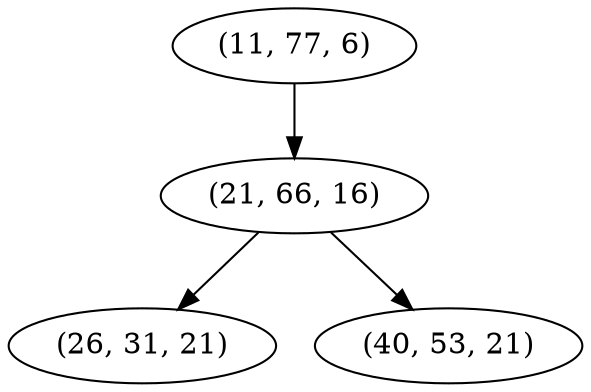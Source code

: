digraph tree {
    "(11, 77, 6)";
    "(21, 66, 16)";
    "(26, 31, 21)";
    "(40, 53, 21)";
    "(11, 77, 6)" -> "(21, 66, 16)";
    "(21, 66, 16)" -> "(26, 31, 21)";
    "(21, 66, 16)" -> "(40, 53, 21)";
}
